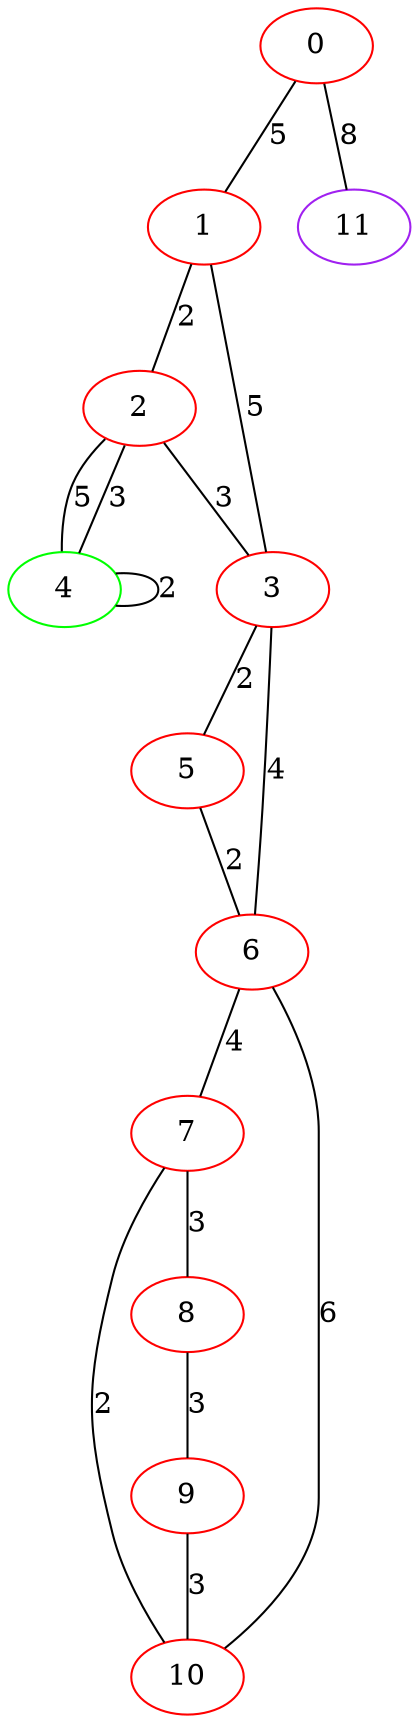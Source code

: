 graph "" {
0 [color=red, weight=1];
1 [color=red, weight=1];
2 [color=red, weight=1];
3 [color=red, weight=1];
4 [color=green, weight=2];
5 [color=red, weight=1];
6 [color=red, weight=1];
7 [color=red, weight=1];
8 [color=red, weight=1];
9 [color=red, weight=1];
10 [color=red, weight=1];
11 [color=purple, weight=4];
0 -- 1  [key=0, label=5];
0 -- 11  [key=0, label=8];
1 -- 2  [key=0, label=2];
1 -- 3  [key=0, label=5];
2 -- 3  [key=0, label=3];
2 -- 4  [key=0, label=5];
2 -- 4  [key=1, label=3];
3 -- 5  [key=0, label=2];
3 -- 6  [key=0, label=4];
4 -- 4  [key=0, label=2];
5 -- 6  [key=0, label=2];
6 -- 10  [key=0, label=6];
6 -- 7  [key=0, label=4];
7 -- 8  [key=0, label=3];
7 -- 10  [key=0, label=2];
8 -- 9  [key=0, label=3];
9 -- 10  [key=0, label=3];
}
